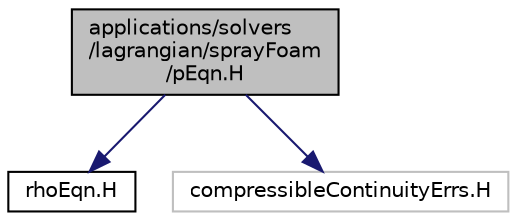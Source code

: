 digraph "applications/solvers/lagrangian/sprayFoam/pEqn.H"
{
  bgcolor="transparent";
  edge [fontname="Helvetica",fontsize="10",labelfontname="Helvetica",labelfontsize="10"];
  node [fontname="Helvetica",fontsize="10",shape=record];
  Node0 [label="applications/solvers\l/lagrangian/sprayFoam\l/pEqn.H",height=0.2,width=0.4,color="black", fillcolor="grey75", style="filled", fontcolor="black"];
  Node0 -> Node1 [color="midnightblue",fontsize="10",style="solid",fontname="Helvetica"];
  Node1 [label="rhoEqn.H",height=0.2,width=0.4,color="black",URL="$a41567.html",tooltip="Solve the continuity for density. "];
  Node0 -> Node2 [color="midnightblue",fontsize="10",style="solid",fontname="Helvetica"];
  Node2 [label="compressibleContinuityErrs.H",height=0.2,width=0.4,color="grey75"];
}
